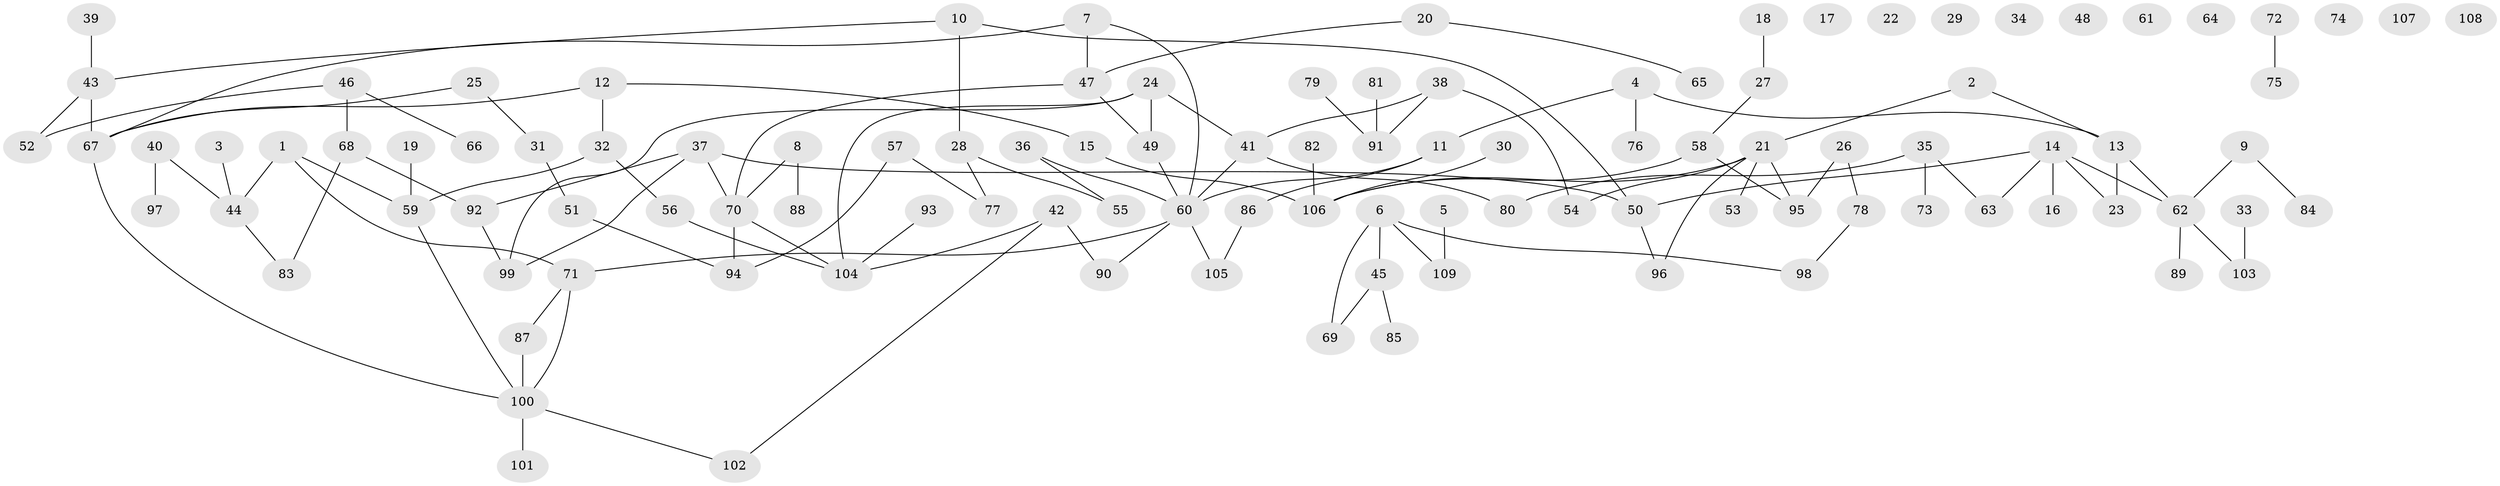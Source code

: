 // Generated by graph-tools (version 1.1) at 2025/25/03/09/25 03:25:18]
// undirected, 109 vertices, 124 edges
graph export_dot {
graph [start="1"]
  node [color=gray90,style=filled];
  1;
  2;
  3;
  4;
  5;
  6;
  7;
  8;
  9;
  10;
  11;
  12;
  13;
  14;
  15;
  16;
  17;
  18;
  19;
  20;
  21;
  22;
  23;
  24;
  25;
  26;
  27;
  28;
  29;
  30;
  31;
  32;
  33;
  34;
  35;
  36;
  37;
  38;
  39;
  40;
  41;
  42;
  43;
  44;
  45;
  46;
  47;
  48;
  49;
  50;
  51;
  52;
  53;
  54;
  55;
  56;
  57;
  58;
  59;
  60;
  61;
  62;
  63;
  64;
  65;
  66;
  67;
  68;
  69;
  70;
  71;
  72;
  73;
  74;
  75;
  76;
  77;
  78;
  79;
  80;
  81;
  82;
  83;
  84;
  85;
  86;
  87;
  88;
  89;
  90;
  91;
  92;
  93;
  94;
  95;
  96;
  97;
  98;
  99;
  100;
  101;
  102;
  103;
  104;
  105;
  106;
  107;
  108;
  109;
  1 -- 44;
  1 -- 59;
  1 -- 71;
  2 -- 13;
  2 -- 21;
  3 -- 44;
  4 -- 11;
  4 -- 13;
  4 -- 76;
  5 -- 109;
  6 -- 45;
  6 -- 69;
  6 -- 98;
  6 -- 109;
  7 -- 47;
  7 -- 60;
  7 -- 67;
  8 -- 70;
  8 -- 88;
  9 -- 62;
  9 -- 84;
  10 -- 28;
  10 -- 43;
  10 -- 50;
  11 -- 60;
  11 -- 86;
  12 -- 15;
  12 -- 32;
  12 -- 67;
  13 -- 23;
  13 -- 62;
  14 -- 16;
  14 -- 23;
  14 -- 50;
  14 -- 62;
  14 -- 63;
  15 -- 106;
  18 -- 27;
  19 -- 59;
  20 -- 47;
  20 -- 65;
  21 -- 53;
  21 -- 54;
  21 -- 95;
  21 -- 96;
  21 -- 106;
  24 -- 41;
  24 -- 49;
  24 -- 99;
  24 -- 104;
  25 -- 31;
  25 -- 67;
  26 -- 78;
  26 -- 95;
  27 -- 58;
  28 -- 55;
  28 -- 77;
  30 -- 106;
  31 -- 51;
  32 -- 56;
  32 -- 59;
  33 -- 103;
  35 -- 63;
  35 -- 73;
  35 -- 80;
  36 -- 55;
  36 -- 60;
  37 -- 50;
  37 -- 70;
  37 -- 92;
  37 -- 99;
  38 -- 41;
  38 -- 54;
  38 -- 91;
  39 -- 43;
  40 -- 44;
  40 -- 97;
  41 -- 60;
  41 -- 80;
  42 -- 90;
  42 -- 102;
  42 -- 104;
  43 -- 52;
  43 -- 67;
  44 -- 83;
  45 -- 69;
  45 -- 85;
  46 -- 52;
  46 -- 66;
  46 -- 68;
  47 -- 49;
  47 -- 70;
  49 -- 60;
  50 -- 96;
  51 -- 94;
  56 -- 104;
  57 -- 77;
  57 -- 94;
  58 -- 95;
  58 -- 106;
  59 -- 100;
  60 -- 71;
  60 -- 90;
  60 -- 105;
  62 -- 89;
  62 -- 103;
  67 -- 100;
  68 -- 83;
  68 -- 92;
  70 -- 94;
  70 -- 104;
  71 -- 87;
  71 -- 100;
  72 -- 75;
  78 -- 98;
  79 -- 91;
  81 -- 91;
  82 -- 106;
  86 -- 105;
  87 -- 100;
  92 -- 99;
  93 -- 104;
  100 -- 101;
  100 -- 102;
}
